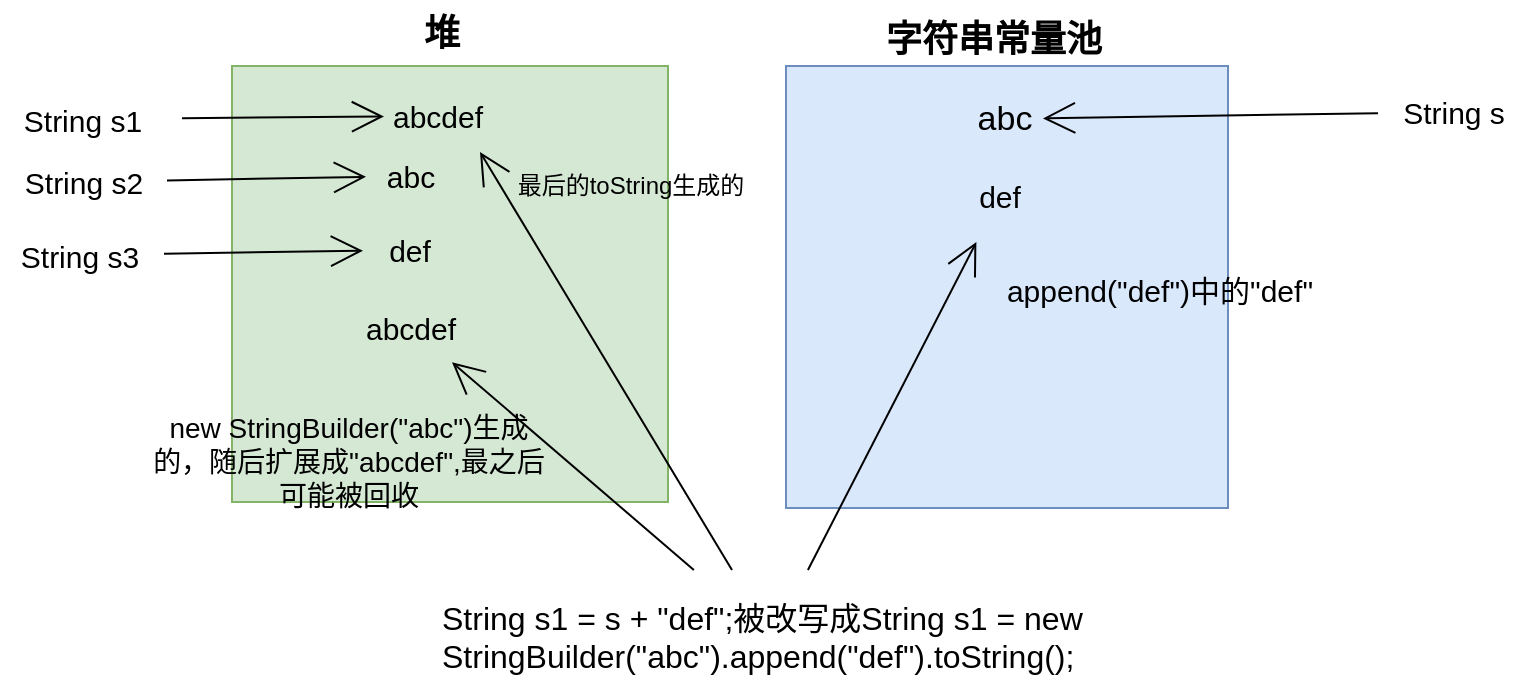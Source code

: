 <mxfile version="22.1.20" type="github">
  <diagram name="第 1 页" id="uFpwxGLy6YJfdJJdwBbi">
    <mxGraphModel dx="1659" dy="662" grid="0" gridSize="10" guides="1" tooltips="1" connect="1" arrows="1" fold="1" page="0" pageScale="1" pageWidth="827" pageHeight="1169" math="0" shadow="0">
      <root>
        <mxCell id="0" />
        <mxCell id="1" parent="0" />
        <mxCell id="fYVHIgQ5rP5VqWUu2Dhq-4" value="" style="whiteSpace=wrap;html=1;aspect=fixed;fillColor=#dae8fc;strokeColor=#6c8ebf;" parent="1" vertex="1">
          <mxGeometry x="288" y="361" width="221" height="221" as="geometry" />
        </mxCell>
        <mxCell id="fYVHIgQ5rP5VqWUu2Dhq-5" value="字符串常量池" style="text;html=1;strokeColor=none;fillColor=none;align=center;verticalAlign=middle;whiteSpace=wrap;rounded=0;fontStyle=1;fontSize=18;" parent="1" vertex="1">
          <mxGeometry x="332" y="331" width="120" height="33" as="geometry" />
        </mxCell>
        <mxCell id="fYVHIgQ5rP5VqWUu2Dhq-6" value="" style="whiteSpace=wrap;html=1;aspect=fixed;fillColor=#d5e8d4;strokeColor=#82b366;" parent="1" vertex="1">
          <mxGeometry x="11" y="361" width="218" height="218" as="geometry" />
        </mxCell>
        <mxCell id="fYVHIgQ5rP5VqWUu2Dhq-7" value="堆" style="text;html=1;strokeColor=none;fillColor=none;align=center;verticalAlign=middle;whiteSpace=wrap;rounded=0;fontStyle=1;fontSize=18;" parent="1" vertex="1">
          <mxGeometry x="56" y="328" width="120" height="33" as="geometry" />
        </mxCell>
        <mxCell id="fYVHIgQ5rP5VqWUu2Dhq-8" value="abc" style="text;html=1;strokeColor=none;fillColor=none;align=center;verticalAlign=middle;whiteSpace=wrap;rounded=0;fontSize=17;" parent="1" vertex="1">
          <mxGeometry x="385.5" y="376" width="23" height="23" as="geometry" />
        </mxCell>
        <mxCell id="fYVHIgQ5rP5VqWUu2Dhq-9" value="def" style="text;html=1;strokeColor=none;fillColor=none;align=center;verticalAlign=middle;whiteSpace=wrap;rounded=0;fontSize=15;" parent="1" vertex="1">
          <mxGeometry x="365" y="411" width="60" height="30" as="geometry" />
        </mxCell>
        <mxCell id="fYVHIgQ5rP5VqWUu2Dhq-10" value="abcdef" style="text;html=1;strokeColor=none;fillColor=none;align=center;verticalAlign=middle;whiteSpace=wrap;rounded=0;fontSize=15;" parent="1" vertex="1">
          <mxGeometry x="95" y="376" width="38" height="20" as="geometry" />
        </mxCell>
        <mxCell id="fYVHIgQ5rP5VqWUu2Dhq-11" value="abc" style="text;html=1;strokeColor=none;fillColor=none;align=center;verticalAlign=middle;whiteSpace=wrap;rounded=0;fontSize=15;" parent="1" vertex="1">
          <mxGeometry x="86" y="402" width="29" height="28" as="geometry" />
        </mxCell>
        <mxCell id="fYVHIgQ5rP5VqWUu2Dhq-12" value="def" style="text;html=1;strokeColor=none;fillColor=none;align=center;verticalAlign=middle;whiteSpace=wrap;rounded=0;fontSize=15;" parent="1" vertex="1">
          <mxGeometry x="84.5" y="439" width="29.5" height="28" as="geometry" />
        </mxCell>
        <mxCell id="fYVHIgQ5rP5VqWUu2Dhq-15" style="edgeStyle=none;curved=1;rounded=0;orthogonalLoop=1;jettySize=auto;html=1;endArrow=open;startSize=14;endSize=14;sourcePerimeterSpacing=8;targetPerimeterSpacing=8;" parent="1" source="fYVHIgQ5rP5VqWUu2Dhq-13" target="fYVHIgQ5rP5VqWUu2Dhq-8" edge="1">
          <mxGeometry relative="1" as="geometry" />
        </mxCell>
        <mxCell id="fYVHIgQ5rP5VqWUu2Dhq-13" value="String s" style="text;html=1;strokeColor=none;fillColor=none;align=center;verticalAlign=middle;whiteSpace=wrap;rounded=0;fontSize=15;" parent="1" vertex="1">
          <mxGeometry x="592" y="369" width="60" height="30" as="geometry" />
        </mxCell>
        <mxCell id="fYVHIgQ5rP5VqWUu2Dhq-17" style="edgeStyle=none;curved=1;rounded=0;orthogonalLoop=1;jettySize=auto;html=1;endArrow=open;startSize=14;endSize=14;sourcePerimeterSpacing=8;targetPerimeterSpacing=8;" parent="1" source="fYVHIgQ5rP5VqWUu2Dhq-16" target="fYVHIgQ5rP5VqWUu2Dhq-10" edge="1">
          <mxGeometry relative="1" as="geometry" />
        </mxCell>
        <mxCell id="fYVHIgQ5rP5VqWUu2Dhq-16" value="String s1" style="text;html=1;strokeColor=none;fillColor=none;align=center;verticalAlign=middle;whiteSpace=wrap;rounded=0;fontSize=15;" parent="1" vertex="1">
          <mxGeometry x="-105" y="376" width="83" height="23" as="geometry" />
        </mxCell>
        <mxCell id="fYVHIgQ5rP5VqWUu2Dhq-19" style="edgeStyle=none;curved=1;rounded=0;orthogonalLoop=1;jettySize=auto;html=1;endArrow=open;startSize=14;endSize=14;sourcePerimeterSpacing=8;targetPerimeterSpacing=8;" parent="1" source="fYVHIgQ5rP5VqWUu2Dhq-18" target="fYVHIgQ5rP5VqWUu2Dhq-11" edge="1">
          <mxGeometry relative="1" as="geometry" />
        </mxCell>
        <mxCell id="fYVHIgQ5rP5VqWUu2Dhq-18" value="String s2" style="text;html=1;strokeColor=none;fillColor=none;align=center;verticalAlign=middle;whiteSpace=wrap;rounded=0;fontSize=15;" parent="1" vertex="1">
          <mxGeometry x="-97.5" y="408.5" width="68" height="21" as="geometry" />
        </mxCell>
        <mxCell id="fYVHIgQ5rP5VqWUu2Dhq-22" style="edgeStyle=none;curved=1;rounded=0;orthogonalLoop=1;jettySize=auto;html=1;endArrow=open;startSize=14;endSize=14;sourcePerimeterSpacing=8;targetPerimeterSpacing=8;" parent="1" source="fYVHIgQ5rP5VqWUu2Dhq-20" target="fYVHIgQ5rP5VqWUu2Dhq-12" edge="1">
          <mxGeometry relative="1" as="geometry" />
        </mxCell>
        <mxCell id="fYVHIgQ5rP5VqWUu2Dhq-20" value="String s3" style="text;html=1;strokeColor=none;fillColor=none;align=center;verticalAlign=middle;whiteSpace=wrap;rounded=0;fontSize=15;" parent="1" vertex="1">
          <mxGeometry x="-99" y="445" width="68" height="21" as="geometry" />
        </mxCell>
        <mxCell id="fYVHIgQ5rP5VqWUu2Dhq-25" value="abcdef" style="text;html=1;strokeColor=none;fillColor=none;align=center;verticalAlign=middle;whiteSpace=wrap;rounded=0;fontSize=15;" parent="1" vertex="1">
          <mxGeometry x="88" y="479" width="25" height="25" as="geometry" />
        </mxCell>
        <mxCell id="fYVHIgQ5rP5VqWUu2Dhq-29" style="edgeStyle=none;curved=1;rounded=0;orthogonalLoop=1;jettySize=auto;html=1;endArrow=open;startSize=14;endSize=14;sourcePerimeterSpacing=8;targetPerimeterSpacing=8;" parent="1" source="fYVHIgQ5rP5VqWUu2Dhq-27" target="fYVHIgQ5rP5VqWUu2Dhq-25" edge="1">
          <mxGeometry relative="1" as="geometry" />
        </mxCell>
        <mxCell id="fYVHIgQ5rP5VqWUu2Dhq-31" style="edgeStyle=none;curved=1;rounded=0;orthogonalLoop=1;jettySize=auto;html=1;endArrow=open;startSize=14;endSize=14;sourcePerimeterSpacing=8;targetPerimeterSpacing=8;" parent="1" source="fYVHIgQ5rP5VqWUu2Dhq-27" target="fYVHIgQ5rP5VqWUu2Dhq-9" edge="1">
          <mxGeometry relative="1" as="geometry" />
        </mxCell>
        <mxCell id="fYVHIgQ5rP5VqWUu2Dhq-34" style="edgeStyle=none;curved=1;rounded=0;orthogonalLoop=1;jettySize=auto;html=1;endArrow=open;startSize=14;endSize=14;sourcePerimeterSpacing=8;targetPerimeterSpacing=8;" parent="1" source="fYVHIgQ5rP5VqWUu2Dhq-27" edge="1">
          <mxGeometry relative="1" as="geometry">
            <mxPoint x="135" y="404" as="targetPoint" />
          </mxGeometry>
        </mxCell>
        <mxCell id="fYVHIgQ5rP5VqWUu2Dhq-27" value="String s1 = s + &quot;def&quot;;被改写成String s1 = new StringBuilder(&quot;abc&quot;).append(&quot;def&quot;).toString();" style="text;whiteSpace=wrap;html=1;fontSize=16;" parent="1" vertex="1">
          <mxGeometry x="114" y="621" width="335" height="52" as="geometry" />
        </mxCell>
        <mxCell id="fYVHIgQ5rP5VqWUu2Dhq-33" value="&lt;br style=&quot;border-color: var(--border-color); font-size: 15px;&quot;&gt;append(&quot;def&quot;)中的&quot;def&quot;" style="text;html=1;strokeColor=none;fillColor=none;align=center;verticalAlign=middle;whiteSpace=wrap;rounded=0;fontSize=15;" parent="1" vertex="1">
          <mxGeometry x="394" y="449" width="162" height="30" as="geometry" />
        </mxCell>
        <mxCell id="fYVHIgQ5rP5VqWUu2Dhq-35" value="new StringBuilder(&quot;abc&quot;)生成的，随后扩展成&quot;abcdef&quot;,最之后可能被回收" style="text;html=1;strokeColor=none;fillColor=none;align=center;verticalAlign=middle;whiteSpace=wrap;rounded=0;fontSize=14;" parent="1" vertex="1">
          <mxGeometry x="-34" y="546" width="207" height="25" as="geometry" />
        </mxCell>
        <mxCell id="fYVHIgQ5rP5VqWUu2Dhq-36" value="最后的toString生成的" style="text;html=1;strokeColor=none;fillColor=none;align=center;verticalAlign=middle;whiteSpace=wrap;rounded=0;" parent="1" vertex="1">
          <mxGeometry x="149" y="408.5" width="123" height="24" as="geometry" />
        </mxCell>
      </root>
    </mxGraphModel>
  </diagram>
</mxfile>
